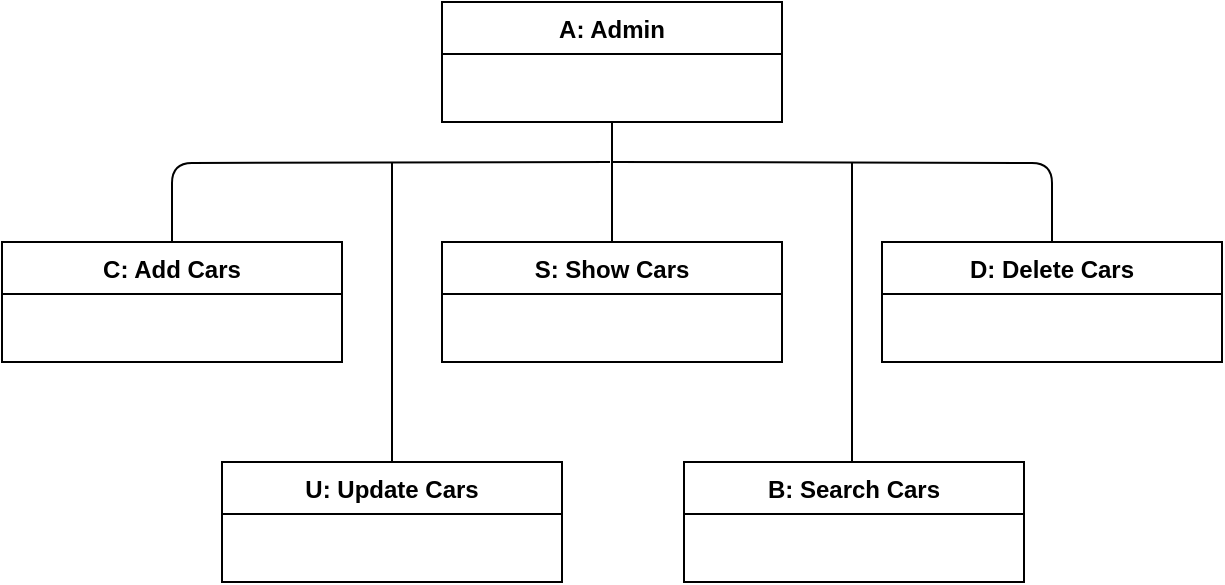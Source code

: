 <mxfile version="13.7.9" type="device"><diagram id="JsmkTivPC2M11mBROPxG" name="Page-1"><mxGraphModel dx="981" dy="567" grid="1" gridSize="10" guides="1" tooltips="1" connect="1" arrows="1" fold="1" page="1" pageScale="1" pageWidth="850" pageHeight="1100" math="0" shadow="0"><root><mxCell id="0"/><mxCell id="1" parent="0"/><mxCell id="NwhK5Z0sdzoKOcjLKSGG-1" value="A: Admin" style="swimlane;fontStyle=1;align=center;verticalAlign=top;childLayout=stackLayout;horizontal=1;startSize=26;horizontalStack=0;resizeParent=1;resizeParentMax=0;resizeLast=0;collapsible=1;marginBottom=0;" vertex="1" parent="1"><mxGeometry x="340" y="30" width="170" height="60" as="geometry"/></mxCell><mxCell id="NwhK5Z0sdzoKOcjLKSGG-7" value="S: Show Cars" style="swimlane;fontStyle=1;align=center;verticalAlign=top;childLayout=stackLayout;horizontal=1;startSize=26;horizontalStack=0;resizeParent=1;resizeParentMax=0;resizeLast=0;collapsible=1;marginBottom=0;" vertex="1" parent="1"><mxGeometry x="340" y="150" width="170" height="60" as="geometry"/></mxCell><mxCell id="NwhK5Z0sdzoKOcjLKSGG-5" value="C: Add Cars" style="swimlane;fontStyle=1;align=center;verticalAlign=top;childLayout=stackLayout;horizontal=1;startSize=26;horizontalStack=0;resizeParent=1;resizeParentMax=0;resizeLast=0;collapsible=1;marginBottom=0;" vertex="1" parent="1"><mxGeometry x="120" y="150" width="170" height="60" as="geometry"><mxRectangle x="120" y="150" width="100" height="26" as="alternateBounds"/></mxGeometry></mxCell><mxCell id="NwhK5Z0sdzoKOcjLKSGG-9" value="D: Delete Cars" style="swimlane;fontStyle=1;align=center;verticalAlign=top;childLayout=stackLayout;horizontal=1;startSize=26;horizontalStack=0;resizeParent=1;resizeParentMax=0;resizeLast=0;collapsible=1;marginBottom=0;" vertex="1" parent="1"><mxGeometry x="560" y="150" width="170" height="60" as="geometry"/></mxCell><mxCell id="NwhK5Z0sdzoKOcjLKSGG-11" value="U: Update Cars" style="swimlane;fontStyle=1;align=center;verticalAlign=top;childLayout=stackLayout;horizontal=1;startSize=26;horizontalStack=0;resizeParent=1;resizeParentMax=0;resizeLast=0;collapsible=1;marginBottom=0;" vertex="1" parent="1"><mxGeometry x="230" y="260" width="170" height="60" as="geometry"/></mxCell><mxCell id="NwhK5Z0sdzoKOcjLKSGG-13" value="B: Search Cars" style="swimlane;fontStyle=1;align=center;verticalAlign=top;childLayout=stackLayout;horizontal=1;startSize=26;horizontalStack=0;resizeParent=1;resizeParentMax=0;resizeLast=0;collapsible=1;marginBottom=0;" vertex="1" parent="1"><mxGeometry x="461" y="260" width="170" height="60" as="geometry"/></mxCell><mxCell id="NwhK5Z0sdzoKOcjLKSGG-15" value="" style="endArrow=none;html=1;entryX=0.5;entryY=0;entryDx=0;entryDy=0;exitX=0.5;exitY=1;exitDx=0;exitDy=0;endFill=0;" edge="1" parent="1" source="NwhK5Z0sdzoKOcjLKSGG-1" target="NwhK5Z0sdzoKOcjLKSGG-7"><mxGeometry width="50" height="50" relative="1" as="geometry"><mxPoint x="410" y="140" as="sourcePoint"/><mxPoint x="460" y="90" as="targetPoint"/></mxGeometry></mxCell><mxCell id="NwhK5Z0sdzoKOcjLKSGG-16" value="" style="endArrow=none;html=1;entryX=0.5;entryY=0;entryDx=0;entryDy=0;endFill=0;edgeStyle=orthogonalEdgeStyle;" edge="1" parent="1" target="NwhK5Z0sdzoKOcjLKSGG-5"><mxGeometry width="50" height="50" relative="1" as="geometry"><mxPoint x="424" y="110" as="sourcePoint"/><mxPoint x="204" y="150.0" as="targetPoint"/></mxGeometry></mxCell><mxCell id="NwhK5Z0sdzoKOcjLKSGG-17" value="" style="endArrow=none;html=1;entryX=0.5;entryY=0;entryDx=0;entryDy=0;endFill=0;edgeStyle=orthogonalEdgeStyle;" edge="1" parent="1" target="NwhK5Z0sdzoKOcjLKSGG-9"><mxGeometry width="50" height="50" relative="1" as="geometry"><mxPoint x="425" y="110" as="sourcePoint"/><mxPoint x="205" y="150.0" as="targetPoint"/></mxGeometry></mxCell><mxCell id="NwhK5Z0sdzoKOcjLKSGG-18" value="" style="endArrow=none;html=1;endFill=0;exitX=0.5;exitY=0;exitDx=0;exitDy=0;" edge="1" parent="1" source="NwhK5Z0sdzoKOcjLKSGG-11"><mxGeometry width="50" height="50" relative="1" as="geometry"><mxPoint x="440" y="410" as="sourcePoint"/><mxPoint x="315" y="110" as="targetPoint"/></mxGeometry></mxCell><mxCell id="NwhK5Z0sdzoKOcjLKSGG-19" value="" style="endArrow=none;html=1;endFill=0;exitX=0.5;exitY=0;exitDx=0;exitDy=0;" edge="1" parent="1"><mxGeometry width="50" height="50" relative="1" as="geometry"><mxPoint x="545" y="260.0" as="sourcePoint"/><mxPoint x="545" y="110" as="targetPoint"/></mxGeometry></mxCell></root></mxGraphModel></diagram></mxfile>